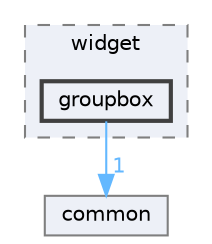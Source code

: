 digraph "C:/microchip/harmony3/gfx/middleware/legato/library/src/gfx/legato/widget/groupbox"
{
 // INTERACTIVE_SVG=YES
 // LATEX_PDF_SIZE
  bgcolor="transparent";
  edge [fontname=Helvetica,fontsize=10,labelfontname=Helvetica,labelfontsize=10];
  node [fontname=Helvetica,fontsize=10,shape=box,height=0.2,width=0.4];
  compound=true
  subgraph clusterdir_139e39c2cbbb9c4d4856e374ea12d038 {
    graph [ bgcolor="#edf0f7", pencolor="grey50", label="widget", fontname=Helvetica,fontsize=10 style="filled,dashed", URL="dir_139e39c2cbbb9c4d4856e374ea12d038.html",tooltip=""]
  dir_6bedacda5ab9a21c153eb1ef15d975d0 [label="groupbox", fillcolor="#edf0f7", color="grey25", style="filled,bold", URL="dir_6bedacda5ab9a21c153eb1ef15d975d0.html",tooltip=""];
  }
  dir_b3f224f181338695a4734ca3080f2eb5 [label="common", fillcolor="#edf0f7", color="grey50", style="filled", URL="dir_b3f224f181338695a4734ca3080f2eb5.html",tooltip=""];
  dir_6bedacda5ab9a21c153eb1ef15d975d0->dir_b3f224f181338695a4734ca3080f2eb5 [headlabel="1", labeldistance=1.5 headhref="dir_000043_000011.html" color="steelblue1" fontcolor="steelblue1"];
}
